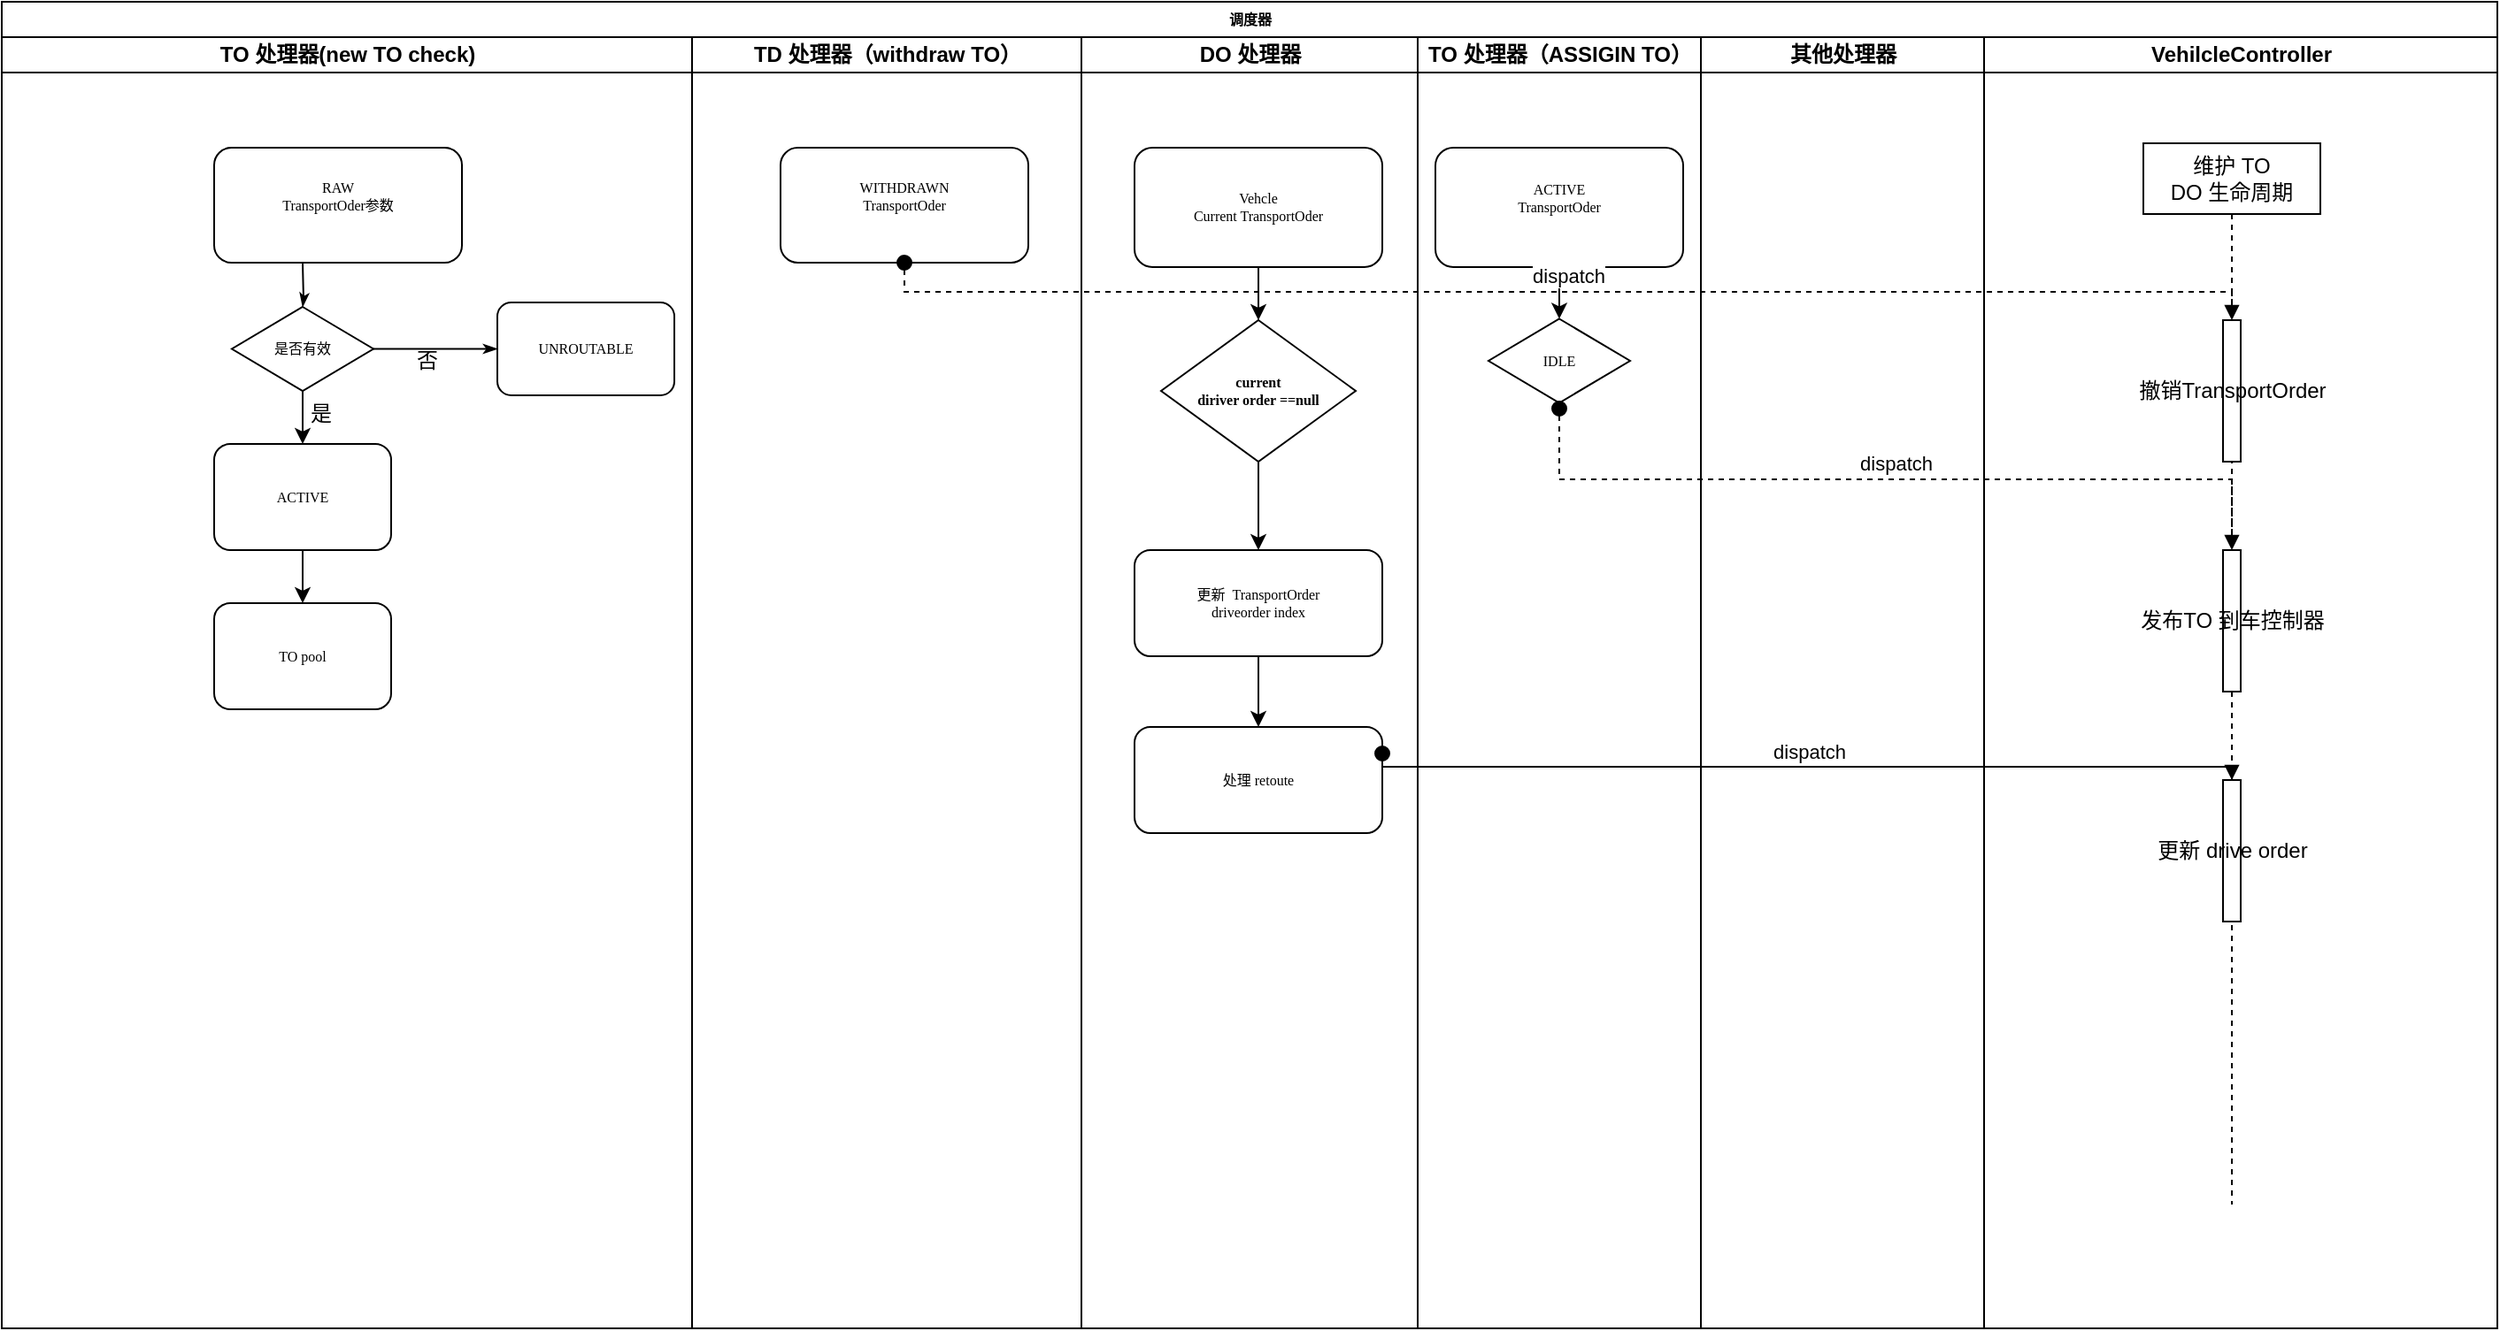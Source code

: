 <mxfile version="21.3.0" type="github">
  <diagram name="Page-1" id="74e2e168-ea6b-b213-b513-2b3c1d86103e">
    <mxGraphModel dx="2074" dy="1156" grid="1" gridSize="10" guides="1" tooltips="1" connect="1" arrows="1" fold="1" page="1" pageScale="1" pageWidth="1100" pageHeight="850" background="none" math="0" shadow="0">
      <root>
        <mxCell id="0" />
        <mxCell id="1" parent="0" />
        <mxCell id="77e6c97f196da883-1" value="调度器" style="swimlane;html=1;childLayout=stackLayout;startSize=20;rounded=0;shadow=0;labelBackgroundColor=none;strokeWidth=1;fontFamily=Verdana;fontSize=8;align=center;" parent="1" vertex="1">
          <mxGeometry x="70" y="30" width="1410" height="750" as="geometry" />
        </mxCell>
        <mxCell id="77e6c97f196da883-2" value="TO 处理器(new TO check)" style="swimlane;html=1;startSize=20;" parent="77e6c97f196da883-1" vertex="1">
          <mxGeometry y="20" width="390" height="730" as="geometry" />
        </mxCell>
        <mxCell id="77e6c97f196da883-8" value="&lt;font style=&quot;font-size: 8px;&quot;&gt;RAW &lt;br&gt;TransportOder参数&lt;br&gt;&lt;br&gt;&lt;/font&gt;" style="rounded=1;whiteSpace=wrap;html=1;shadow=0;labelBackgroundColor=none;strokeWidth=1;fontFamily=Verdana;fontSize=8;align=center;" parent="77e6c97f196da883-2" vertex="1">
          <mxGeometry x="120" y="62.5" width="140" height="65" as="geometry" />
        </mxCell>
        <mxCell id="lvhuI_1f0St6snO5H-O9-5" value="" style="edgeStyle=orthogonalEdgeStyle;rounded=0;orthogonalLoop=1;jettySize=auto;html=1;" edge="1" parent="77e6c97f196da883-2" source="77e6c97f196da883-13" target="lvhuI_1f0St6snO5H-O9-3">
          <mxGeometry relative="1" as="geometry">
            <Array as="points">
              <mxPoint x="170" y="220" />
              <mxPoint x="170" y="220" />
            </Array>
          </mxGeometry>
        </mxCell>
        <mxCell id="77e6c97f196da883-13" value="是否有效" style="rhombus;whiteSpace=wrap;html=1;rounded=0;shadow=0;labelBackgroundColor=none;strokeWidth=1;fontFamily=Verdana;fontSize=8;align=center;" parent="77e6c97f196da883-2" vertex="1">
          <mxGeometry x="130" y="152.5" width="80" height="47.5" as="geometry" />
        </mxCell>
        <mxCell id="77e6c97f196da883-15" value="UNROUTABLE" style="rounded=1;whiteSpace=wrap;html=1;shadow=0;labelBackgroundColor=none;strokeWidth=1;fontFamily=Verdana;fontSize=8;align=center;" parent="77e6c97f196da883-2" vertex="1">
          <mxGeometry x="280" y="150" width="100" height="52.5" as="geometry" />
        </mxCell>
        <mxCell id="77e6c97f196da883-29" style="edgeStyle=orthogonalEdgeStyle;rounded=1;html=1;labelBackgroundColor=none;startArrow=none;startFill=0;startSize=5;endArrow=classicThin;endFill=1;endSize=5;jettySize=auto;orthogonalLoop=1;strokeWidth=1;fontFamily=Verdana;fontSize=8" parent="77e6c97f196da883-2" target="77e6c97f196da883-13" edge="1">
          <mxGeometry relative="1" as="geometry">
            <mxPoint x="170" y="127.5" as="sourcePoint" />
          </mxGeometry>
        </mxCell>
        <mxCell id="77e6c97f196da883-33" style="edgeStyle=orthogonalEdgeStyle;rounded=1;html=1;labelBackgroundColor=none;startArrow=none;startFill=0;startSize=5;endArrow=classicThin;endFill=1;endSize=5;jettySize=auto;orthogonalLoop=1;strokeWidth=1;fontFamily=Verdana;fontSize=8" parent="77e6c97f196da883-2" source="77e6c97f196da883-13" target="77e6c97f196da883-15" edge="1">
          <mxGeometry relative="1" as="geometry" />
        </mxCell>
        <mxCell id="lvhuI_1f0St6snO5H-O9-20" value="" style="edgeStyle=orthogonalEdgeStyle;rounded=0;orthogonalLoop=1;jettySize=auto;html=1;" edge="1" parent="77e6c97f196da883-2" source="lvhuI_1f0St6snO5H-O9-3" target="lvhuI_1f0St6snO5H-O9-19">
          <mxGeometry relative="1" as="geometry" />
        </mxCell>
        <mxCell id="lvhuI_1f0St6snO5H-O9-3" value="ACTIVE" style="rounded=1;whiteSpace=wrap;html=1;shadow=0;labelBackgroundColor=none;strokeWidth=1;fontFamily=Verdana;fontSize=8;align=center;" vertex="1" parent="77e6c97f196da883-2">
          <mxGeometry x="120" y="230" width="100" height="60" as="geometry" />
        </mxCell>
        <mxCell id="lvhuI_1f0St6snO5H-O9-19" value="TO pool" style="rounded=1;whiteSpace=wrap;html=1;shadow=0;labelBackgroundColor=none;strokeWidth=1;fontFamily=Verdana;fontSize=8;align=center;" vertex="1" parent="77e6c97f196da883-2">
          <mxGeometry x="120" y="320" width="100" height="60" as="geometry" />
        </mxCell>
        <mxCell id="77e6c97f196da883-3" value="TD 处理器（withdraw TO）" style="swimlane;html=1;startSize=20;" parent="77e6c97f196da883-1" vertex="1">
          <mxGeometry x="390" y="20" width="220" height="730" as="geometry" />
        </mxCell>
        <mxCell id="lvhuI_1f0St6snO5H-O9-22" value="&lt;font style=&quot;font-size: 8px;&quot;&gt;WITHDRAWN&lt;br&gt;TransportOder&lt;br&gt;&lt;br&gt;&lt;/font&gt;" style="rounded=1;whiteSpace=wrap;html=1;shadow=0;labelBackgroundColor=none;strokeWidth=1;fontFamily=Verdana;fontSize=8;align=center;" vertex="1" parent="77e6c97f196da883-3">
          <mxGeometry x="50" y="62.5" width="140" height="65" as="geometry" />
        </mxCell>
        <mxCell id="77e6c97f196da883-4" value="DO 处理器" style="swimlane;html=1;startSize=20;" parent="77e6c97f196da883-1" vertex="1">
          <mxGeometry x="610" y="20" width="190" height="730" as="geometry" />
        </mxCell>
        <mxCell id="lvhuI_1f0St6snO5H-O9-42" value="" style="edgeStyle=orthogonalEdgeStyle;rounded=0;orthogonalLoop=1;jettySize=auto;html=1;" edge="1" parent="77e6c97f196da883-4" source="lvhuI_1f0St6snO5H-O9-29" target="lvhuI_1f0St6snO5H-O9-41">
          <mxGeometry relative="1" as="geometry" />
        </mxCell>
        <mxCell id="lvhuI_1f0St6snO5H-O9-29" value="Vehcle&lt;br&gt;Current TransportOder" style="rounded=1;whiteSpace=wrap;html=1;shadow=0;labelBackgroundColor=none;strokeWidth=1;fontFamily=Verdana;fontSize=8;align=center;" vertex="1" parent="77e6c97f196da883-4">
          <mxGeometry x="30" y="62.5" width="140" height="67.5" as="geometry" />
        </mxCell>
        <mxCell id="lvhuI_1f0St6snO5H-O9-34" style="edgeStyle=orthogonalEdgeStyle;rounded=0;orthogonalLoop=1;jettySize=auto;html=1;exitX=0.5;exitY=1;exitDx=0;exitDy=0;" edge="1" parent="77e6c97f196da883-4">
          <mxGeometry relative="1" as="geometry">
            <mxPoint x="100" y="206.75" as="sourcePoint" />
            <mxPoint x="100" y="206.75" as="targetPoint" />
          </mxGeometry>
        </mxCell>
        <mxCell id="lvhuI_1f0St6snO5H-O9-44" value="" style="edgeStyle=orthogonalEdgeStyle;rounded=0;orthogonalLoop=1;jettySize=auto;html=1;" edge="1" parent="77e6c97f196da883-4" source="lvhuI_1f0St6snO5H-O9-41" target="lvhuI_1f0St6snO5H-O9-43">
          <mxGeometry relative="1" as="geometry" />
        </mxCell>
        <mxCell id="lvhuI_1f0St6snO5H-O9-41" value="&lt;b&gt;current&lt;br&gt;diriver order ==null&lt;/b&gt;" style="rhombus;whiteSpace=wrap;html=1;rounded=0;shadow=0;labelBackgroundColor=none;strokeWidth=1;fontFamily=Verdana;fontSize=8;align=center;" vertex="1" parent="77e6c97f196da883-4">
          <mxGeometry x="45" y="160" width="110" height="80" as="geometry" />
        </mxCell>
        <mxCell id="lvhuI_1f0St6snO5H-O9-48" value="" style="edgeStyle=orthogonalEdgeStyle;rounded=0;orthogonalLoop=1;jettySize=auto;html=1;" edge="1" parent="77e6c97f196da883-4" source="lvhuI_1f0St6snO5H-O9-43" target="lvhuI_1f0St6snO5H-O9-45">
          <mxGeometry relative="1" as="geometry" />
        </mxCell>
        <mxCell id="lvhuI_1f0St6snO5H-O9-43" value="更新&amp;nbsp; TransportOrder&lt;br&gt;driveorder index" style="rounded=1;whiteSpace=wrap;html=1;shadow=0;labelBackgroundColor=none;strokeWidth=1;fontFamily=Verdana;fontSize=8;align=center;" vertex="1" parent="77e6c97f196da883-4">
          <mxGeometry x="30" y="290" width="140" height="60" as="geometry" />
        </mxCell>
        <mxCell id="lvhuI_1f0St6snO5H-O9-45" value="处理 retoute" style="rounded=1;whiteSpace=wrap;html=1;shadow=0;labelBackgroundColor=none;strokeWidth=1;fontFamily=Verdana;fontSize=8;align=center;" vertex="1" parent="77e6c97f196da883-4">
          <mxGeometry x="30" y="390" width="140" height="60" as="geometry" />
        </mxCell>
        <mxCell id="77e6c97f196da883-5" value="TO 处理器（ASSIGIN TO）" style="swimlane;html=1;startSize=20;" parent="77e6c97f196da883-1" vertex="1">
          <mxGeometry x="800" y="20" width="160" height="730" as="geometry" />
        </mxCell>
        <mxCell id="lvhuI_1f0St6snO5H-O9-39" value="&lt;font style=&quot;font-size: 8px;&quot;&gt;ACTIVE&lt;br&gt;TransportOder&lt;br&gt;&lt;br&gt;&lt;/font&gt;" style="rounded=1;whiteSpace=wrap;html=1;shadow=0;labelBackgroundColor=none;strokeWidth=1;fontFamily=Verdana;fontSize=8;align=center;" vertex="1" parent="77e6c97f196da883-5">
          <mxGeometry x="10" y="62.5" width="140" height="67.5" as="geometry" />
        </mxCell>
        <mxCell id="lvhuI_1f0St6snO5H-O9-40" value="IDLE" style="rhombus;whiteSpace=wrap;html=1;rounded=0;shadow=0;labelBackgroundColor=none;strokeWidth=1;fontFamily=Verdana;fontSize=8;align=center;" vertex="1" parent="77e6c97f196da883-5">
          <mxGeometry x="40" y="159.25" width="80" height="47.5" as="geometry" />
        </mxCell>
        <mxCell id="lvhuI_1f0St6snO5H-O9-36" value="dispatch" style="html=1;verticalAlign=bottom;startArrow=oval;endArrow=block;startSize=8;edgeStyle=elbowEdgeStyle;elbow=vertical;curved=0;rounded=0;dashed=1;" edge="1" target="lvhuI_1f0St6snO5H-O9-35" parent="77e6c97f196da883-5">
          <mxGeometry relative="1" as="geometry">
            <mxPoint x="80" y="210" as="sourcePoint" />
            <mxPoint x="535" y="297" as="targetPoint" />
          </mxGeometry>
        </mxCell>
        <mxCell id="lvhuI_1f0St6snO5H-O9-33" value="" style="endArrow=classic;html=1;rounded=0;exitX=0.5;exitY=1;exitDx=0;exitDy=0;entryX=0.5;entryY=0;entryDx=0;entryDy=0;" edge="1" parent="77e6c97f196da883-5" source="lvhuI_1f0St6snO5H-O9-39" target="lvhuI_1f0St6snO5H-O9-40">
          <mxGeometry width="50" height="50" relative="1" as="geometry">
            <mxPoint x="-340" y="560" as="sourcePoint" />
            <mxPoint x="-70" y="160" as="targetPoint" />
          </mxGeometry>
        </mxCell>
        <mxCell id="77e6c97f196da883-6" value="VehilcleController" style="swimlane;html=1;startSize=20;" parent="77e6c97f196da883-1" vertex="1">
          <mxGeometry x="960" y="20" width="160" height="730" as="geometry" />
        </mxCell>
        <mxCell id="lvhuI_1f0St6snO5H-O9-9" value="其他处理器" style="swimlane;html=1;startSize=20;" vertex="1" parent="77e6c97f196da883-6">
          <mxGeometry width="160" height="730" as="geometry" />
        </mxCell>
        <mxCell id="77e6c97f196da883-7" value="VehilcleController" style="swimlane;html=1;startSize=20;" parent="77e6c97f196da883-1" vertex="1">
          <mxGeometry x="1120" y="20" width="290" height="730" as="geometry" />
        </mxCell>
        <mxCell id="lvhuI_1f0St6snO5H-O9-47" value="维护 TO&lt;br&gt;DO 生命周期" style="shape=umlLifeline;perimeter=lifelinePerimeter;whiteSpace=wrap;html=1;container=1;dropTarget=0;collapsible=0;recursiveResize=0;outlineConnect=0;portConstraint=eastwest;newEdgeStyle={&quot;edgeStyle&quot;:&quot;elbowEdgeStyle&quot;,&quot;elbow&quot;:&quot;vertical&quot;,&quot;curved&quot;:0,&quot;rounded&quot;:0};" vertex="1" parent="77e6c97f196da883-7">
          <mxGeometry x="90" y="60" width="100" height="600" as="geometry" />
        </mxCell>
        <mxCell id="lvhuI_1f0St6snO5H-O9-26" value="撤销TransportOrder" style="html=1;points=[];perimeter=orthogonalPerimeter;outlineConnect=0;targetShapes=umlLifeline;portConstraint=eastwest;newEdgeStyle={&quot;edgeStyle&quot;:&quot;elbowEdgeStyle&quot;,&quot;elbow&quot;:&quot;vertical&quot;,&quot;curved&quot;:0,&quot;rounded&quot;:0};" vertex="1" parent="lvhuI_1f0St6snO5H-O9-47">
          <mxGeometry x="45" y="100" width="10" height="80" as="geometry" />
        </mxCell>
        <mxCell id="lvhuI_1f0St6snO5H-O9-35" value="发布TO 到车控制器" style="html=1;points=[];perimeter=orthogonalPerimeter;outlineConnect=0;targetShapes=umlLifeline;portConstraint=eastwest;newEdgeStyle={&quot;edgeStyle&quot;:&quot;elbowEdgeStyle&quot;,&quot;elbow&quot;:&quot;vertical&quot;,&quot;curved&quot;:0,&quot;rounded&quot;:0};" vertex="1" parent="lvhuI_1f0St6snO5H-O9-47">
          <mxGeometry x="45" y="230" width="10" height="80" as="geometry" />
        </mxCell>
        <mxCell id="lvhuI_1f0St6snO5H-O9-49" value="更新 drive order" style="html=1;points=[];perimeter=orthogonalPerimeter;outlineConnect=0;targetShapes=umlLifeline;portConstraint=eastwest;newEdgeStyle={&quot;edgeStyle&quot;:&quot;elbowEdgeStyle&quot;,&quot;elbow&quot;:&quot;vertical&quot;,&quot;curved&quot;:0,&quot;rounded&quot;:0};" vertex="1" parent="lvhuI_1f0St6snO5H-O9-47">
          <mxGeometry x="45" y="360" width="10" height="80" as="geometry" />
        </mxCell>
        <mxCell id="lvhuI_1f0St6snO5H-O9-27" value="dispatch" style="html=1;verticalAlign=bottom;startArrow=oval;endArrow=block;startSize=8;edgeStyle=elbowEdgeStyle;elbow=vertical;curved=0;rounded=0;dashed=1;" edge="1" target="lvhuI_1f0St6snO5H-O9-26" parent="77e6c97f196da883-1" source="lvhuI_1f0St6snO5H-O9-22">
          <mxGeometry x="0.001" relative="1" as="geometry">
            <mxPoint x="510" y="240" as="sourcePoint" />
            <mxPoint as="offset" />
          </mxGeometry>
        </mxCell>
        <mxCell id="lvhuI_1f0St6snO5H-O9-50" value="dispatch" style="html=1;verticalAlign=bottom;startArrow=oval;endArrow=block;startSize=8;edgeStyle=elbowEdgeStyle;elbow=vertical;curved=0;rounded=0;exitX=1;exitY=0.25;exitDx=0;exitDy=0;" edge="1" target="lvhuI_1f0St6snO5H-O9-49" parent="77e6c97f196da883-1" source="lvhuI_1f0St6snO5H-O9-45">
          <mxGeometry x="0.002" relative="1" as="geometry">
            <mxPoint x="1195" y="440" as="sourcePoint" />
            <mxPoint as="offset" />
          </mxGeometry>
        </mxCell>
        <mxCell id="lvhuI_1f0St6snO5H-O9-2" value="否" style="text;html=1;align=center;verticalAlign=middle;resizable=0;points=[];autosize=1;strokeColor=none;fillColor=none;" vertex="1" parent="1">
          <mxGeometry x="290" y="218" width="40" height="30" as="geometry" />
        </mxCell>
        <mxCell id="lvhuI_1f0St6snO5H-O9-6" value="是" style="text;html=1;align=center;verticalAlign=middle;resizable=0;points=[];autosize=1;strokeColor=none;fillColor=none;" vertex="1" parent="1">
          <mxGeometry x="230" y="248" width="40" height="30" as="geometry" />
        </mxCell>
      </root>
    </mxGraphModel>
  </diagram>
</mxfile>
